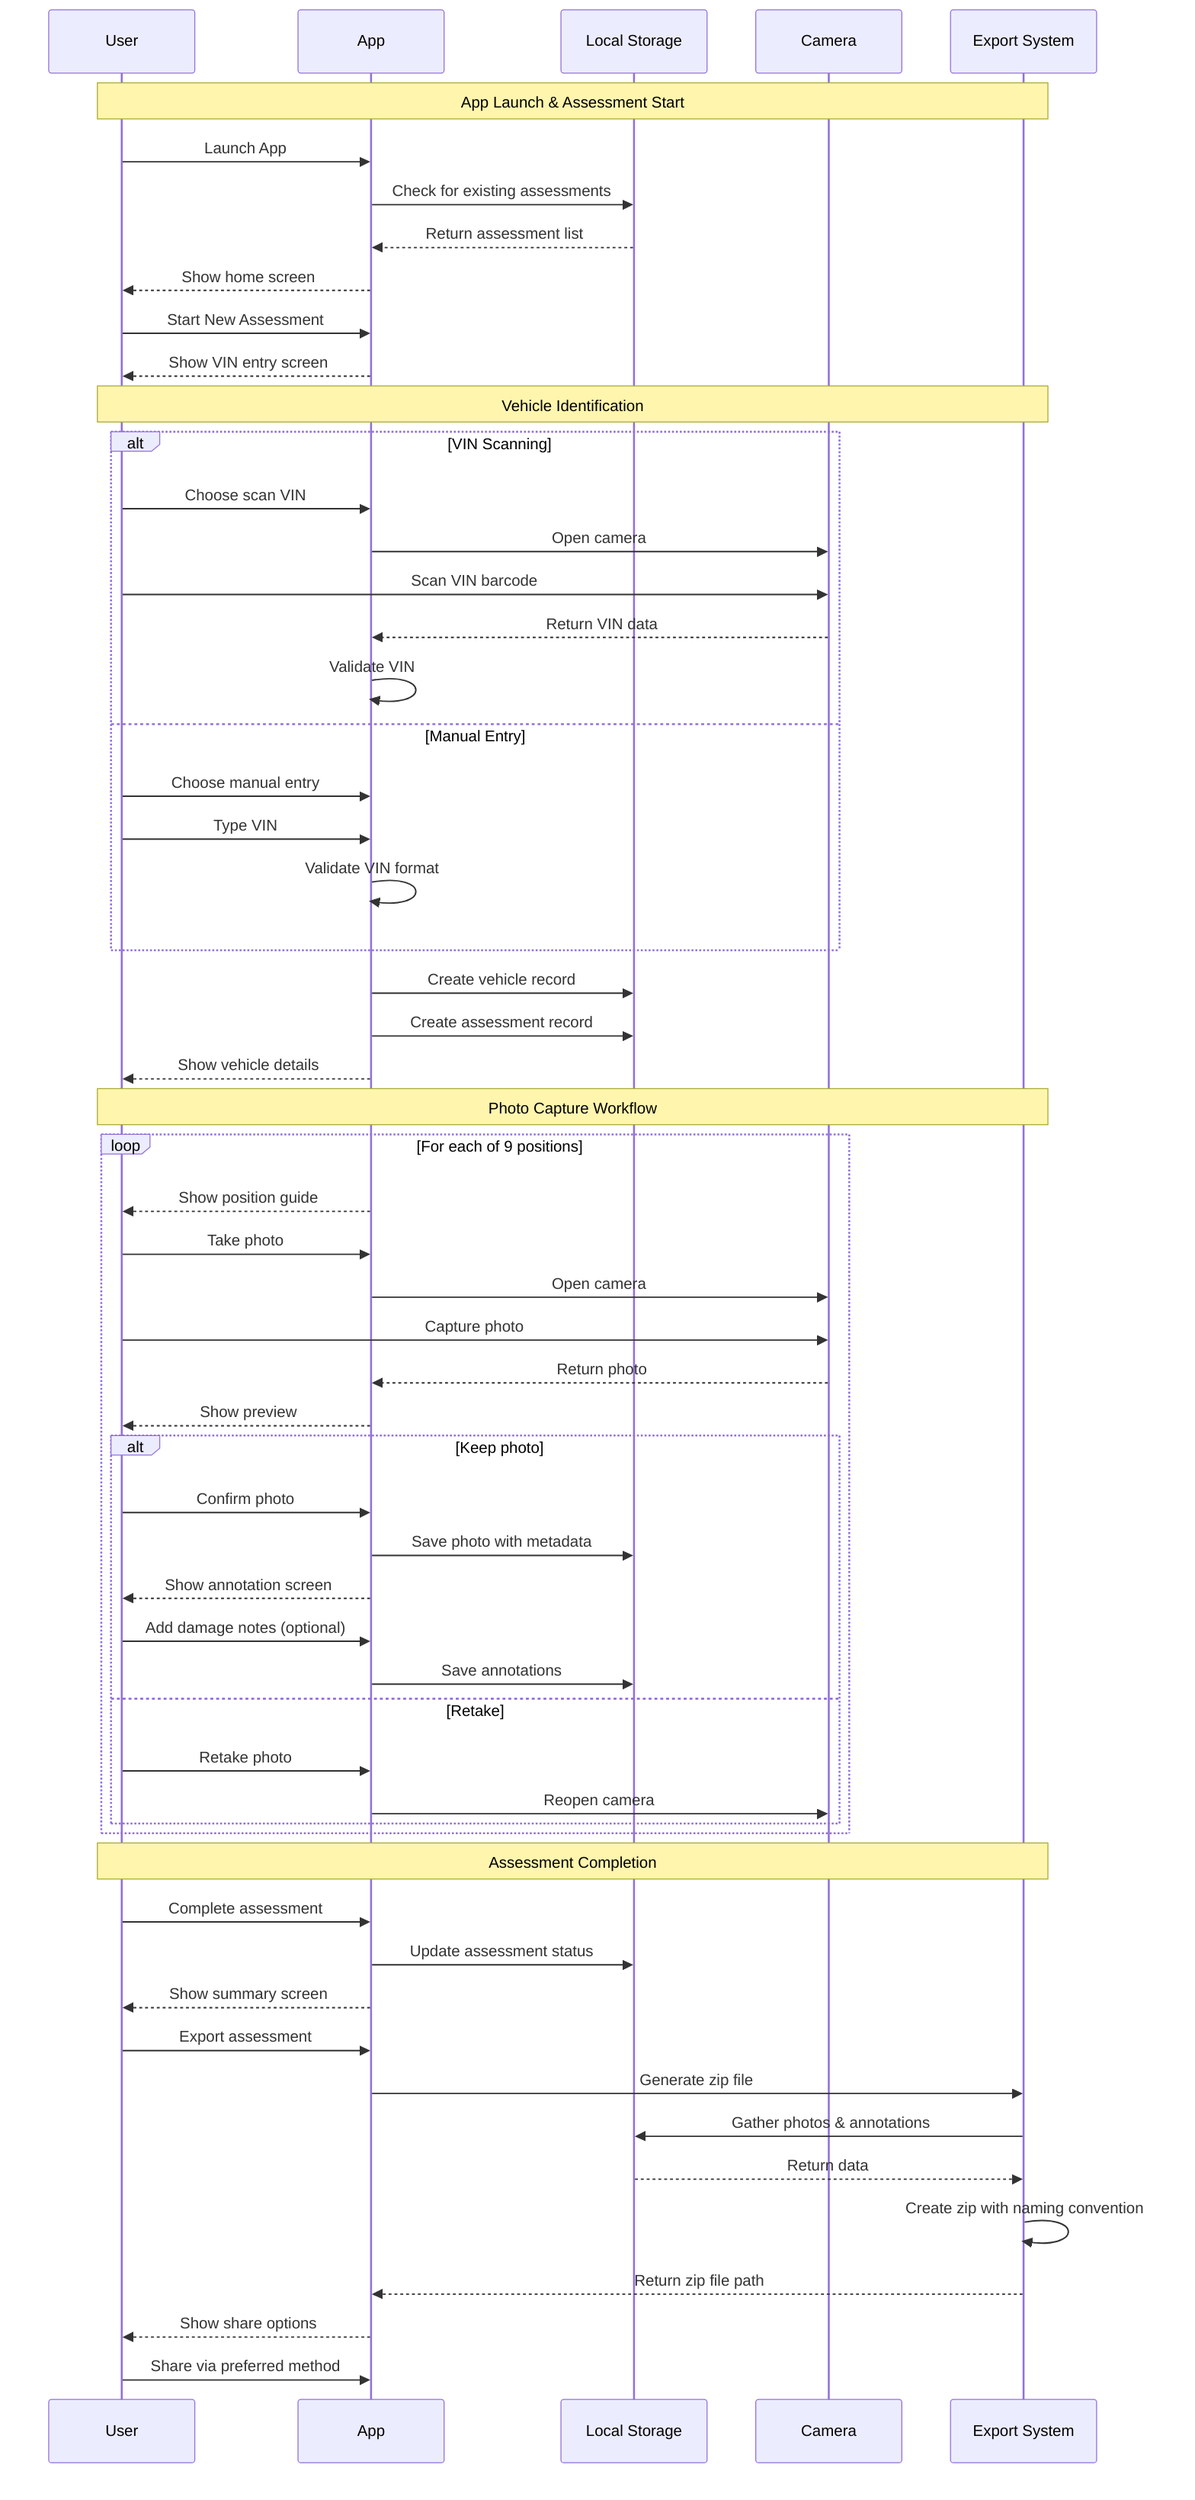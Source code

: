 sequenceDiagram
    participant U as User
    participant A as App
    participant LS as Local Storage
    participant C as Camera
    participant E as Export System

    Note over U,E: App Launch & Assessment Start
    U->>A: Launch App
    A->>LS: Check for existing assessments
    LS-->>A: Return assessment list
    A-->>U: Show home screen

    U->>A: Start New Assessment
    A-->>U: Show VIN entry screen

    Note over U,E: Vehicle Identification
    alt VIN Scanning
        U->>A: Choose scan VIN
        A->>C: Open camera
        U->>C: Scan VIN barcode
        C-->>A: Return VIN data
        A->>A: Validate VIN
    else Manual Entry
        U->>A: Choose manual entry
        U->>A: Type VIN
        A->>A: Validate VIN format
    end

    A->>LS: Create vehicle record
    A->>LS: Create assessment record
    A-->>U: Show vehicle details

    Note over U,E: Photo Capture Workflow
    loop For each of 9 positions
        A-->>U: Show position guide
        U->>A: Take photo
        A->>C: Open camera
        U->>C: Capture photo
        C-->>A: Return photo
        A-->>U: Show preview

        alt Keep photo
            U->>A: Confirm photo
            A->>LS: Save photo with metadata
            A-->>U: Show annotation screen
            U->>A: Add damage notes (optional)
            A->>LS: Save annotations
        else Retake
            U->>A: Retake photo
            A->>C: Reopen camera
        end
    end

    Note over U,E: Assessment Completion
    U->>A: Complete assessment
    A->>LS: Update assessment status
    A-->>U: Show summary screen

    U->>A: Export assessment
    A->>E: Generate zip file
    E->>LS: Gather photos & annotations
    LS-->>E: Return data
    E->>E: Create zip with naming convention
    E-->>A: Return zip file path
    A-->>U: Show share options
    U->>A: Share via preferred method